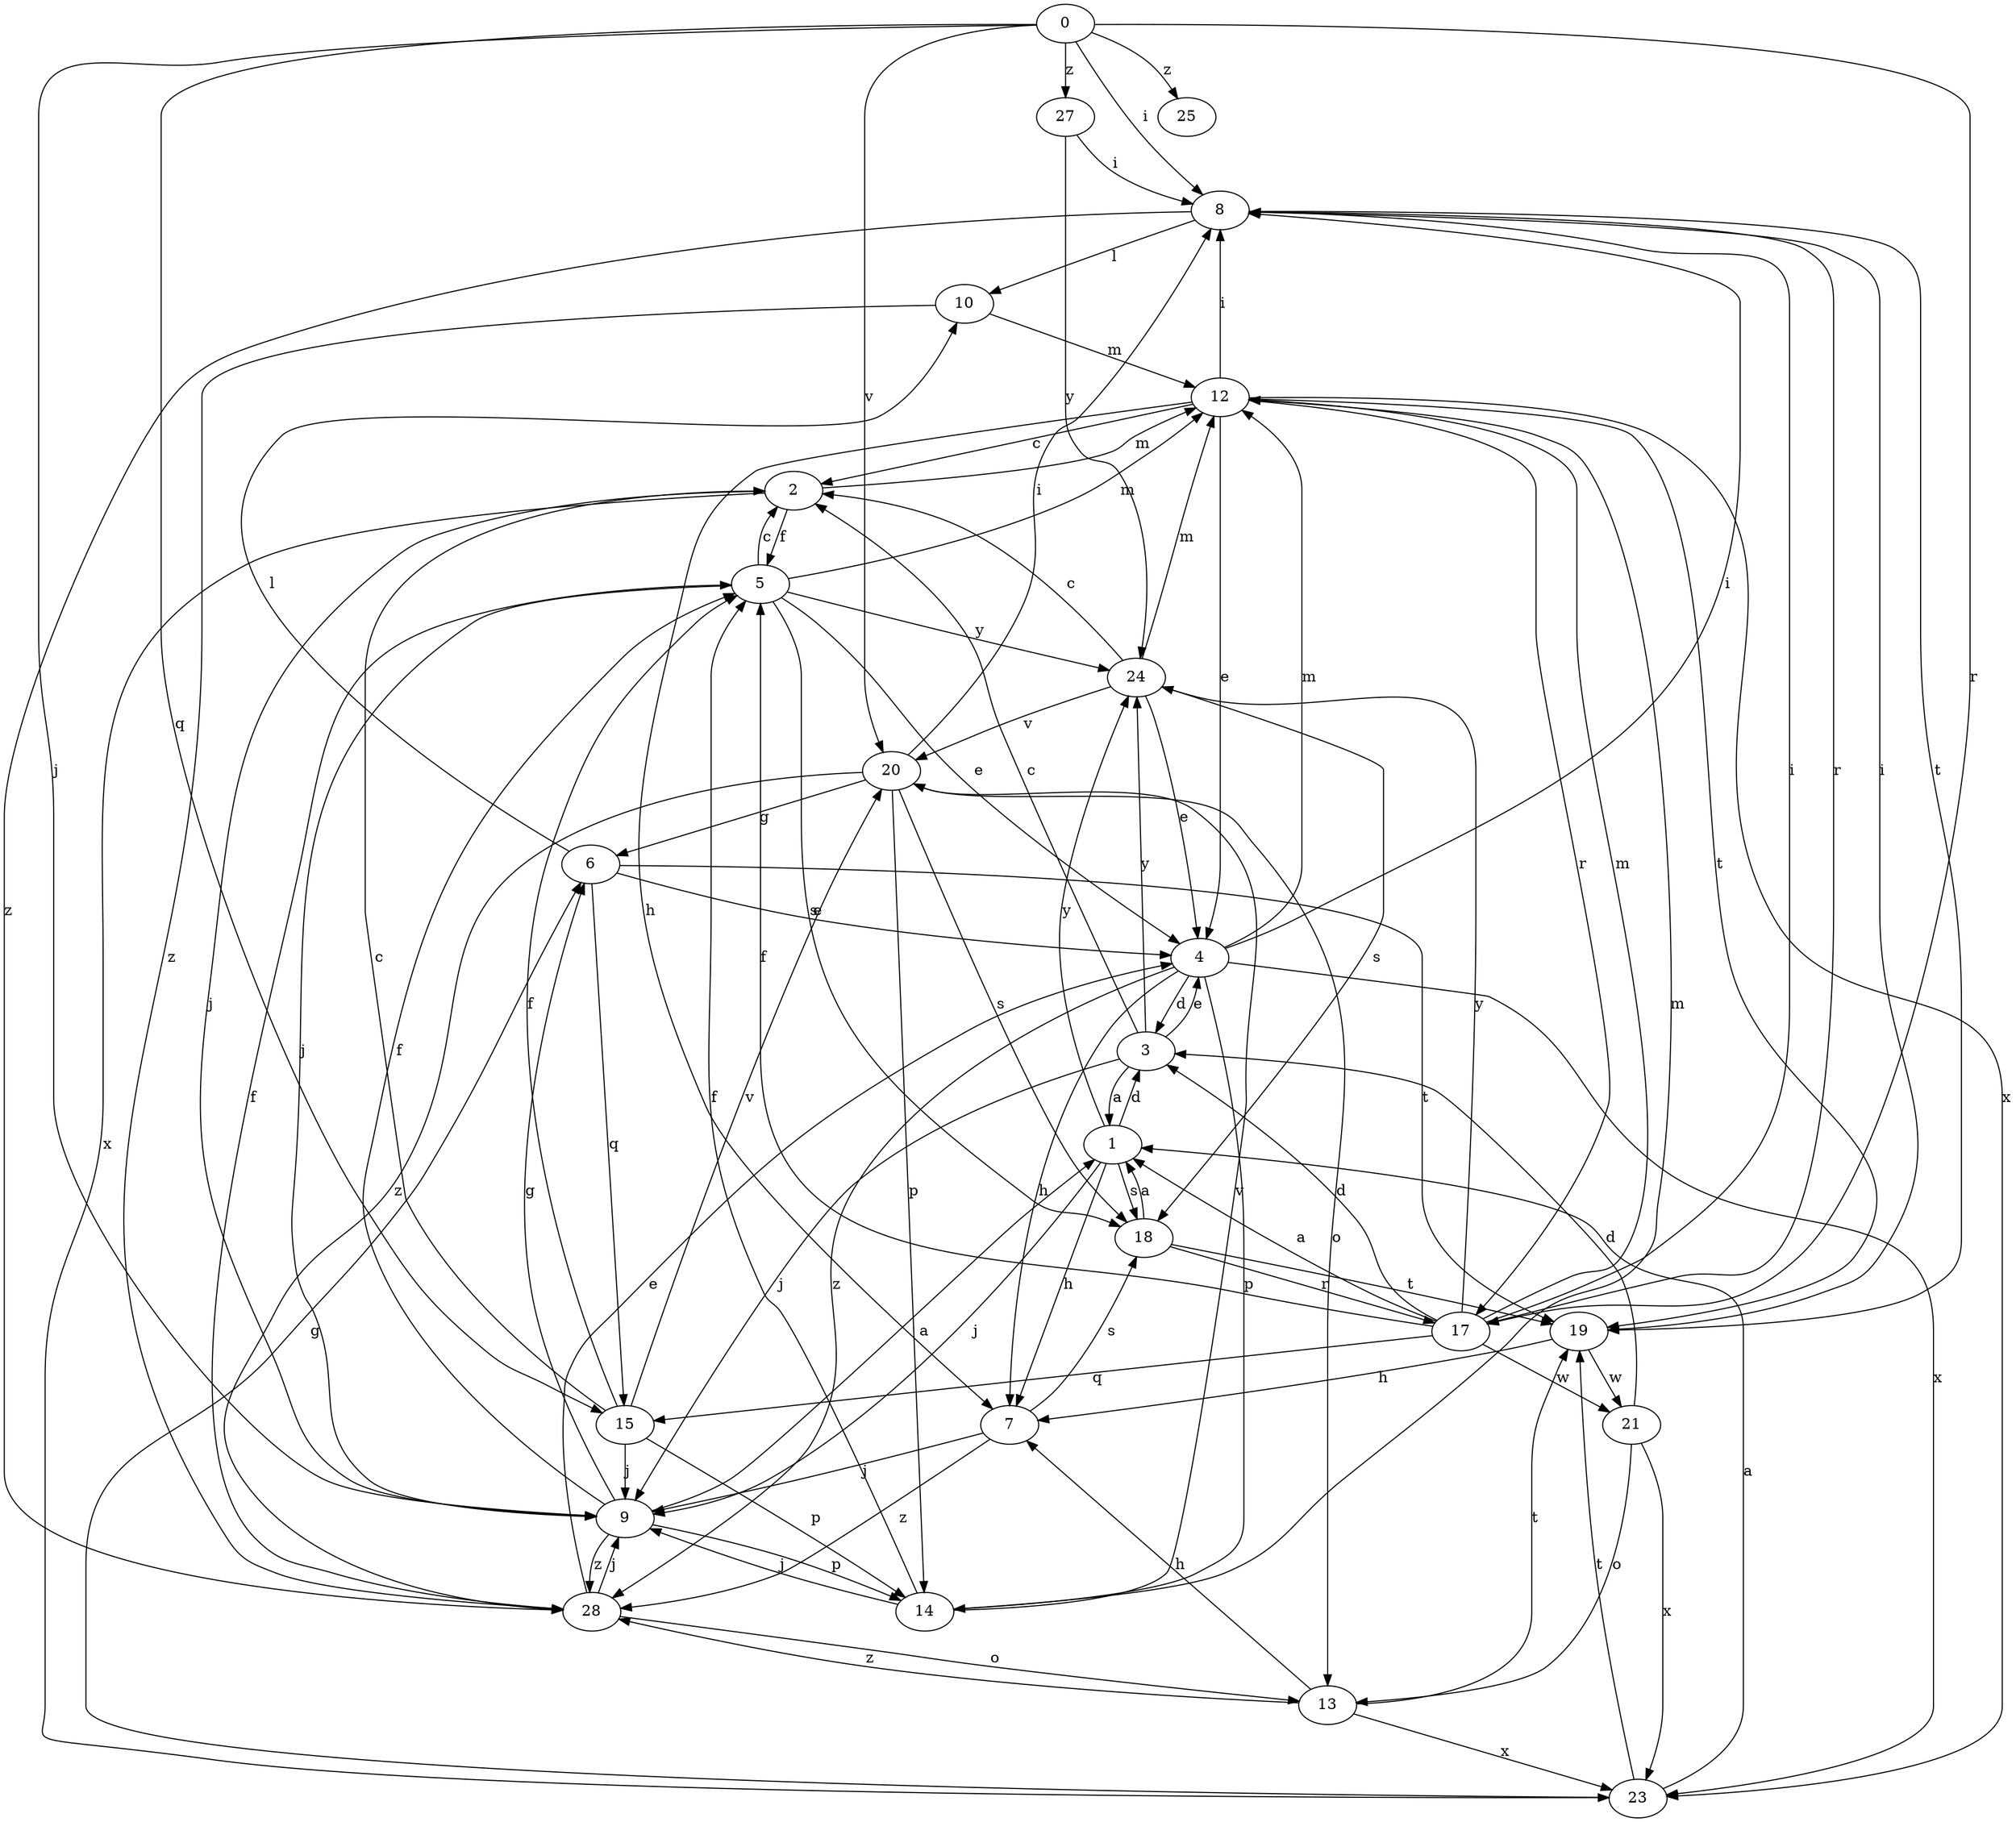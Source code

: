 strict digraph  {
0;
1;
2;
3;
4;
5;
6;
7;
8;
9;
10;
12;
13;
14;
15;
17;
18;
19;
20;
21;
23;
24;
25;
27;
28;
0 -> 8  [label=i];
0 -> 9  [label=j];
0 -> 15  [label=q];
0 -> 17  [label=r];
0 -> 20  [label=v];
0 -> 25  [label=z];
0 -> 27  [label=z];
1 -> 3  [label=d];
1 -> 7  [label=h];
1 -> 9  [label=j];
1 -> 18  [label=s];
1 -> 24  [label=y];
2 -> 5  [label=f];
2 -> 9  [label=j];
2 -> 12  [label=m];
2 -> 23  [label=x];
3 -> 1  [label=a];
3 -> 2  [label=c];
3 -> 4  [label=e];
3 -> 9  [label=j];
3 -> 24  [label=y];
4 -> 3  [label=d];
4 -> 7  [label=h];
4 -> 8  [label=i];
4 -> 12  [label=m];
4 -> 14  [label=p];
4 -> 23  [label=x];
4 -> 28  [label=z];
5 -> 2  [label=c];
5 -> 4  [label=e];
5 -> 9  [label=j];
5 -> 12  [label=m];
5 -> 18  [label=s];
5 -> 24  [label=y];
6 -> 4  [label=e];
6 -> 10  [label=l];
6 -> 15  [label=q];
6 -> 19  [label=t];
7 -> 9  [label=j];
7 -> 18  [label=s];
7 -> 28  [label=z];
8 -> 10  [label=l];
8 -> 17  [label=r];
8 -> 19  [label=t];
8 -> 28  [label=z];
9 -> 1  [label=a];
9 -> 5  [label=f];
9 -> 6  [label=g];
9 -> 14  [label=p];
9 -> 28  [label=z];
10 -> 12  [label=m];
10 -> 28  [label=z];
12 -> 2  [label=c];
12 -> 4  [label=e];
12 -> 7  [label=h];
12 -> 8  [label=i];
12 -> 17  [label=r];
12 -> 19  [label=t];
12 -> 23  [label=x];
13 -> 7  [label=h];
13 -> 19  [label=t];
13 -> 23  [label=x];
13 -> 28  [label=z];
14 -> 5  [label=f];
14 -> 9  [label=j];
14 -> 12  [label=m];
14 -> 20  [label=v];
15 -> 2  [label=c];
15 -> 5  [label=f];
15 -> 9  [label=j];
15 -> 14  [label=p];
15 -> 20  [label=v];
17 -> 1  [label=a];
17 -> 3  [label=d];
17 -> 5  [label=f];
17 -> 8  [label=i];
17 -> 12  [label=m];
17 -> 15  [label=q];
17 -> 21  [label=w];
17 -> 24  [label=y];
18 -> 1  [label=a];
18 -> 17  [label=r];
18 -> 19  [label=t];
19 -> 7  [label=h];
19 -> 8  [label=i];
19 -> 21  [label=w];
20 -> 6  [label=g];
20 -> 8  [label=i];
20 -> 13  [label=o];
20 -> 14  [label=p];
20 -> 18  [label=s];
20 -> 28  [label=z];
21 -> 3  [label=d];
21 -> 13  [label=o];
21 -> 23  [label=x];
23 -> 1  [label=a];
23 -> 6  [label=g];
23 -> 19  [label=t];
24 -> 2  [label=c];
24 -> 4  [label=e];
24 -> 12  [label=m];
24 -> 18  [label=s];
24 -> 20  [label=v];
27 -> 8  [label=i];
27 -> 24  [label=y];
28 -> 4  [label=e];
28 -> 5  [label=f];
28 -> 9  [label=j];
28 -> 13  [label=o];
}
